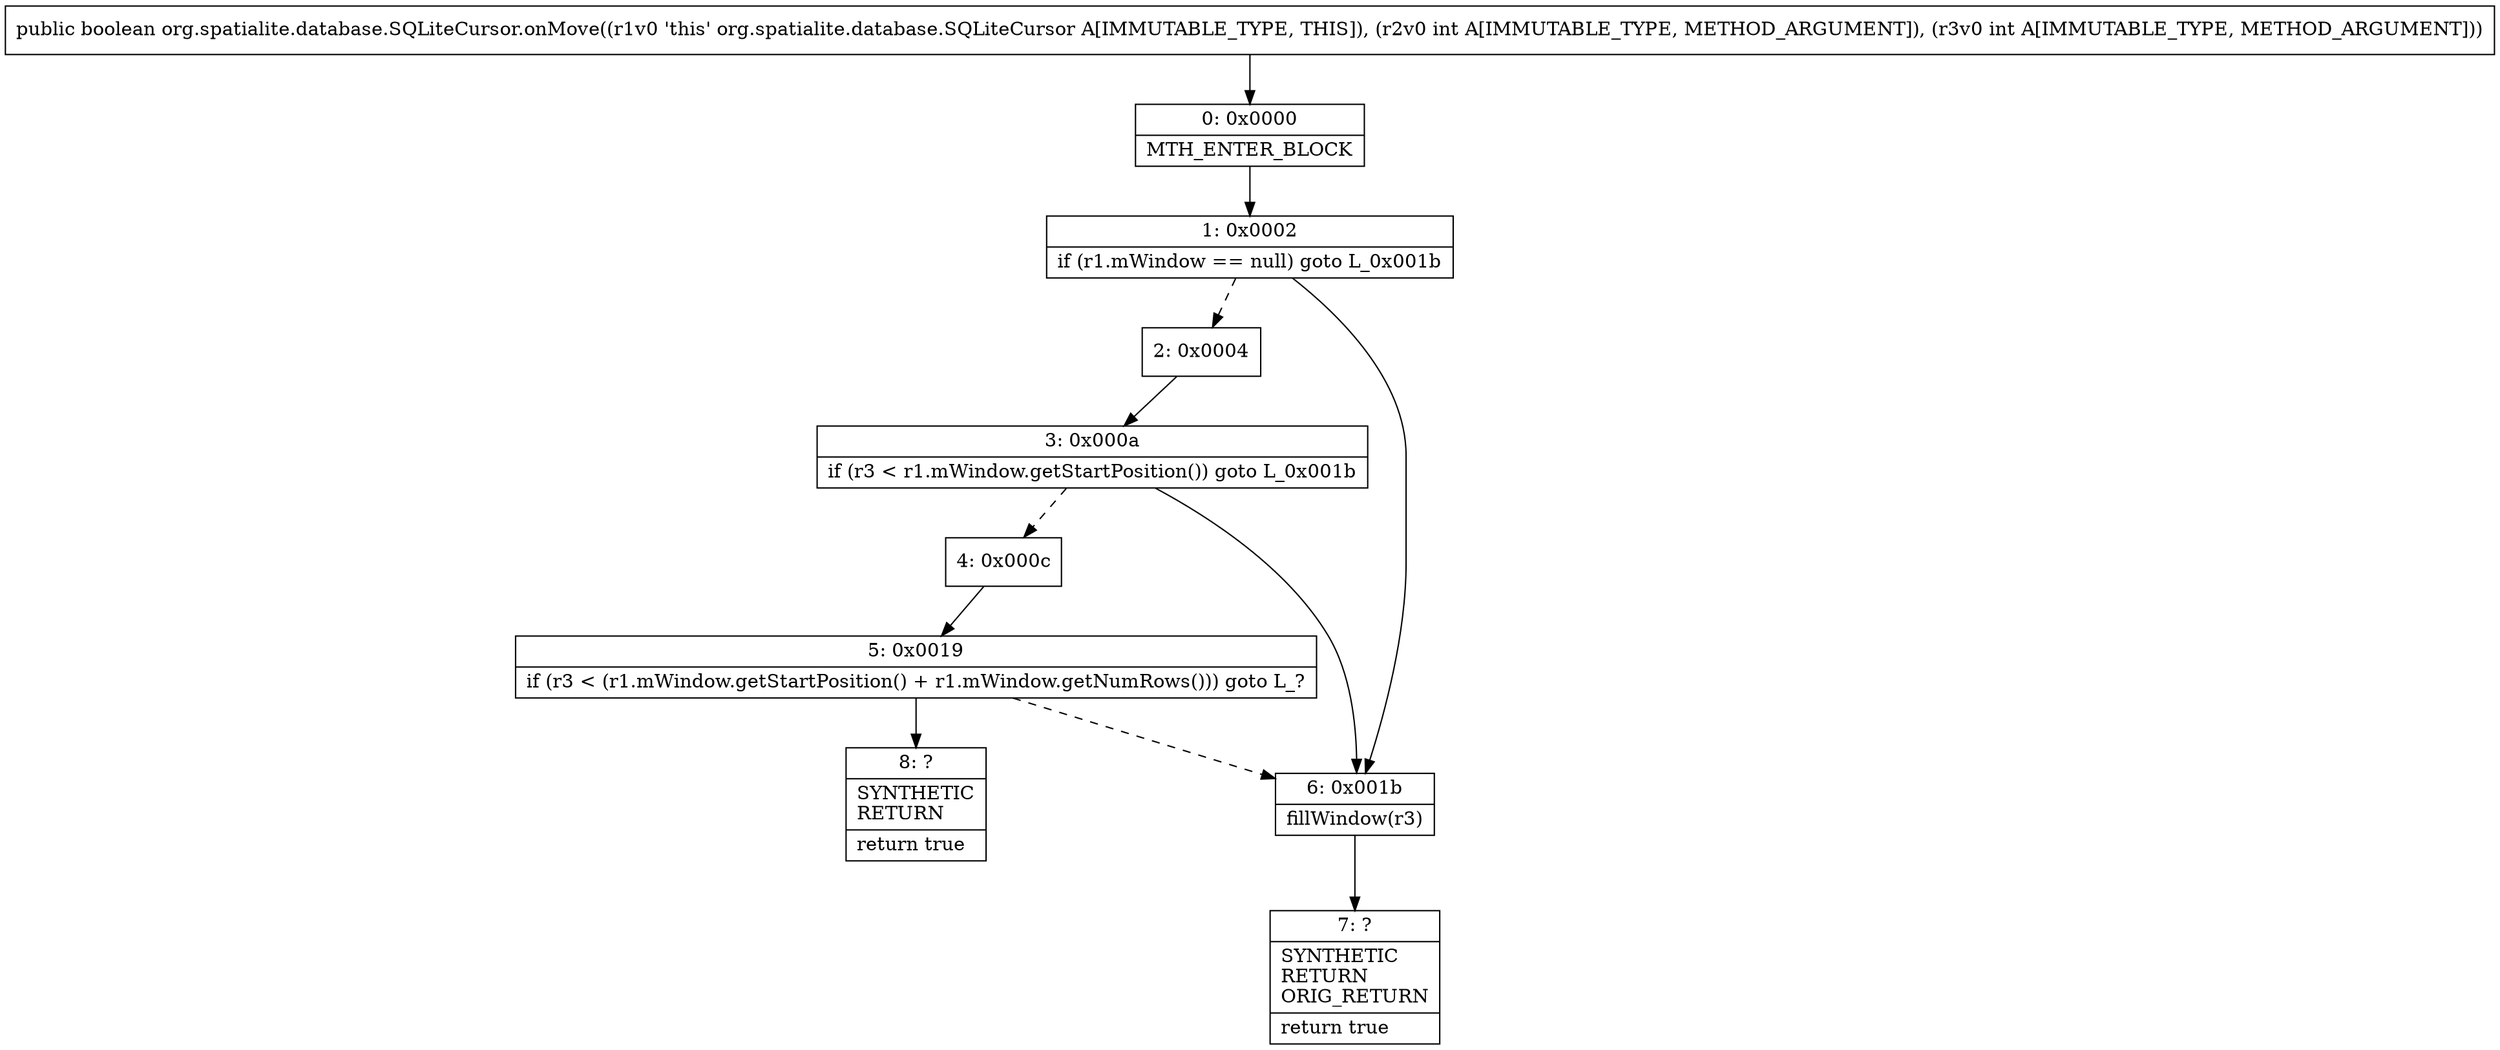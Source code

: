 digraph "CFG fororg.spatialite.database.SQLiteCursor.onMove(II)Z" {
Node_0 [shape=record,label="{0\:\ 0x0000|MTH_ENTER_BLOCK\l}"];
Node_1 [shape=record,label="{1\:\ 0x0002|if (r1.mWindow == null) goto L_0x001b\l}"];
Node_2 [shape=record,label="{2\:\ 0x0004}"];
Node_3 [shape=record,label="{3\:\ 0x000a|if (r3 \< r1.mWindow.getStartPosition()) goto L_0x001b\l}"];
Node_4 [shape=record,label="{4\:\ 0x000c}"];
Node_5 [shape=record,label="{5\:\ 0x0019|if (r3 \< (r1.mWindow.getStartPosition() + r1.mWindow.getNumRows())) goto L_?\l}"];
Node_6 [shape=record,label="{6\:\ 0x001b|fillWindow(r3)\l}"];
Node_7 [shape=record,label="{7\:\ ?|SYNTHETIC\lRETURN\lORIG_RETURN\l|return true\l}"];
Node_8 [shape=record,label="{8\:\ ?|SYNTHETIC\lRETURN\l|return true\l}"];
MethodNode[shape=record,label="{public boolean org.spatialite.database.SQLiteCursor.onMove((r1v0 'this' org.spatialite.database.SQLiteCursor A[IMMUTABLE_TYPE, THIS]), (r2v0 int A[IMMUTABLE_TYPE, METHOD_ARGUMENT]), (r3v0 int A[IMMUTABLE_TYPE, METHOD_ARGUMENT])) }"];
MethodNode -> Node_0;
Node_0 -> Node_1;
Node_1 -> Node_2[style=dashed];
Node_1 -> Node_6;
Node_2 -> Node_3;
Node_3 -> Node_4[style=dashed];
Node_3 -> Node_6;
Node_4 -> Node_5;
Node_5 -> Node_6[style=dashed];
Node_5 -> Node_8;
Node_6 -> Node_7;
}

